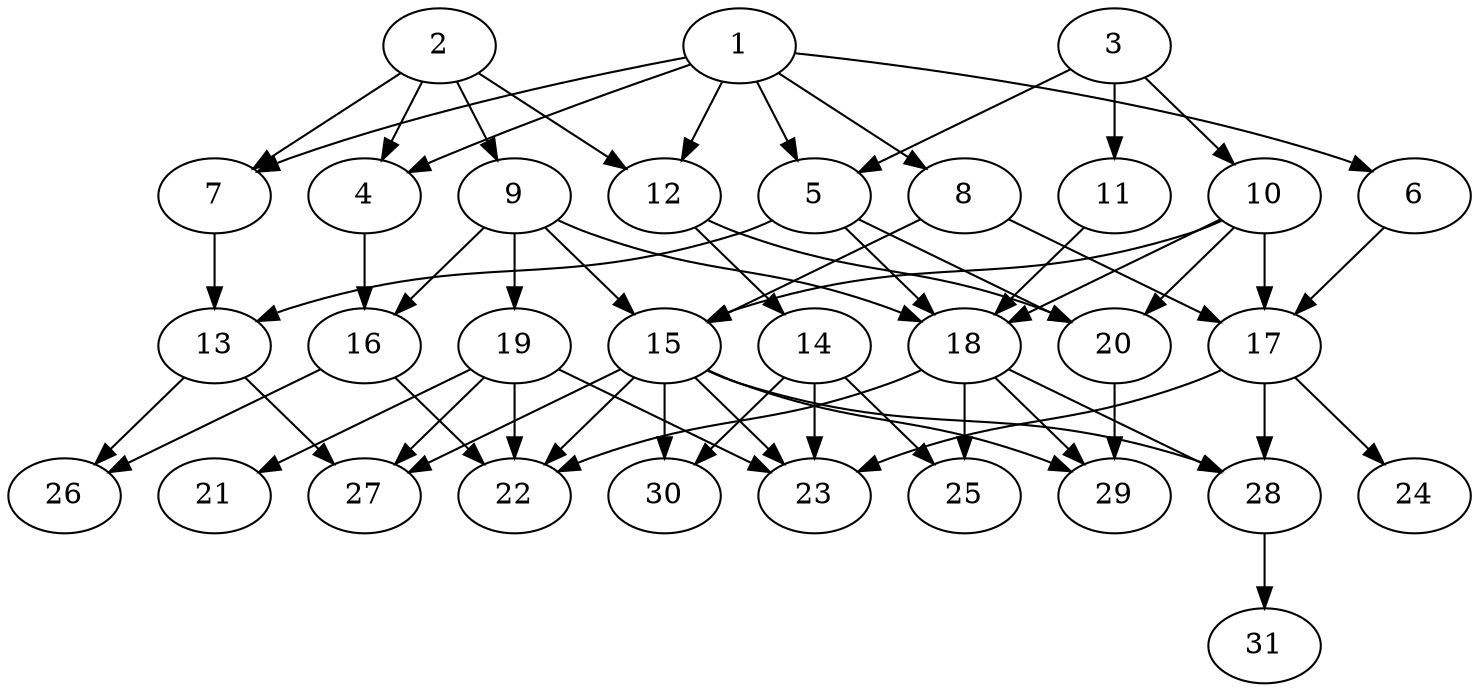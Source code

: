 // DAG (tier=2-normal, mode=compute, n=31, ccr=0.391, fat=0.567, density=0.401, regular=0.406, jump=0.170, mindata=524288, maxdata=8388608)
// DAG automatically generated by daggen at Sun Aug 24 16:33:33 2025
// /home/ermia/Project/Environments/daggen/bin/daggen --dot --ccr 0.391 --fat 0.567 --regular 0.406 --density 0.401 --jump 0.170 --mindata 524288 --maxdata 8388608 -n 31 
digraph G {
  1 [size="254326735476364000", alpha="0.09", expect_size="127163367738182000"]
  1 -> 4 [size ="180058861862912"]
  1 -> 5 [size ="180058861862912"]
  1 -> 6 [size ="180058861862912"]
  1 -> 7 [size ="180058861862912"]
  1 -> 8 [size ="180058861862912"]
  1 -> 12 [size ="180058861862912"]
  2 [size="6842630941160597", alpha="0.14", expect_size="3421315470580298"]
  2 -> 4 [size ="113478438223872"]
  2 -> 7 [size ="113478438223872"]
  2 -> 9 [size ="113478438223872"]
  2 -> 12 [size ="113478438223872"]
  3 [size="44572731646388264", alpha="0.10", expect_size="22286365823194132"]
  3 -> 5 [size ="42845654220800"]
  3 -> 10 [size ="42845654220800"]
  3 -> 11 [size ="42845654220800"]
  4 [size="5403838035777777", alpha="0.01", expect_size="2701919017888888"]
  4 -> 16 [size ="164476980559872"]
  5 [size="389196081872764928", alpha="0.14", expect_size="194598040936382464"]
  5 -> 13 [size ="4264508260352"]
  5 -> 18 [size ="4264508260352"]
  5 -> 20 [size ="4264508260352"]
  6 [size="948119454273914496", alpha="0.13", expect_size="474059727136957248"]
  6 -> 17 [size ="479185508237312"]
  7 [size="381873422612824064000", alpha="0.13", expect_size="190936711306412032000"]
  7 -> 13 [size ="421084843212800"]
  8 [size="218957912128559775744", alpha="0.05", expect_size="109478956064279887872"]
  8 -> 15 [size ="290623290605568"]
  8 -> 17 [size ="290623290605568"]
  9 [size="1906919234437382144", alpha="0.10", expect_size="953459617218691072"]
  9 -> 15 [size ="12302069792768"]
  9 -> 16 [size ="12302069792768"]
  9 -> 18 [size ="12302069792768"]
  9 -> 19 [size ="12302069792768"]
  10 [size="1051350717450682368", alpha="0.06", expect_size="525675358725341184"]
  10 -> 15 [size ="8271578529792"]
  10 -> 17 [size ="8271578529792"]
  10 -> 18 [size ="8271578529792"]
  10 -> 20 [size ="8271578529792"]
  11 [size="434576988472661245952", alpha="0.08", expect_size="217288494236330622976"]
  11 -> 18 [size ="458987795382272"]
  12 [size="11262560958892998656", alpha="0.05", expect_size="5631280479446499328"]
  12 -> 14 [size ="40195869114368"]
  12 -> 20 [size ="40195869114368"]
  13 [size="11211203827610080", alpha="0.18", expect_size="5605601913805040"]
  13 -> 26 [size ="525257463037952"]
  13 -> 27 [size ="525257463037952"]
  14 [size="387442871276182848", alpha="0.14", expect_size="193721435638091424"]
  14 -> 23 [size ="431610063224832"]
  14 -> 25 [size ="431610063224832"]
  14 -> 30 [size ="431610063224832"]
  15 [size="1105310284891432", alpha="0.19", expect_size="552655142445716"]
  15 -> 22 [size ="46089830924288"]
  15 -> 23 [size ="46089830924288"]
  15 -> 27 [size ="46089830924288"]
  15 -> 28 [size ="46089830924288"]
  15 -> 29 [size ="46089830924288"]
  15 -> 30 [size ="46089830924288"]
  16 [size="15039841571421478", alpha="0.01", expect_size="7519920785710739"]
  16 -> 22 [size ="512065538097152"]
  16 -> 26 [size ="512065538097152"]
  17 [size="93412526832520003584", alpha="0.11", expect_size="46706263416260001792"]
  17 -> 23 [size ="164699924594688"]
  17 -> 24 [size ="164699924594688"]
  17 -> 28 [size ="164699924594688"]
  18 [size="325809903132400128", alpha="0.08", expect_size="162904951566200064"]
  18 -> 22 [size ="151091714981888"]
  18 -> 25 [size ="151091714981888"]
  18 -> 28 [size ="151091714981888"]
  18 -> 29 [size ="151091714981888"]
  19 [size="315319353289262592", alpha="0.14", expect_size="157659676644631296"]
  19 -> 21 [size ="161592448647168"]
  19 -> 22 [size ="161592448647168"]
  19 -> 23 [size ="161592448647168"]
  19 -> 27 [size ="161592448647168"]
  20 [size="2971284266896370", alpha="0.09", expect_size="1485642133448185"]
  20 -> 29 [size ="138070187835392"]
  21 [size="79324310984839921664", alpha="0.07", expect_size="39662155492419960832"]
  22 [size="2353571102799691776", alpha="0.07", expect_size="1176785551399845888"]
  23 [size="717396909398888", alpha="0.02", expect_size="358698454699444"]
  24 [size="592193318114399232", alpha="0.07", expect_size="296096659057199616"]
  25 [size="32736552785255858176", alpha="0.17", expect_size="16368276392627929088"]
  26 [size="252584974404979744", alpha="0.18", expect_size="126292487202489872"]
  27 [size="317553395520268288", alpha="0.17", expect_size="158776697760134144"]
  28 [size="1945192899971735", alpha="0.14", expect_size="972596449985867"]
  28 -> 31 [size ="46247268319232"]
  29 [size="6718569484650224", alpha="0.12", expect_size="3359284742325112"]
  30 [size="96334003762916352", alpha="0.12", expect_size="48167001881458176"]
  31 [size="4209986444687924", alpha="0.08", expect_size="2104993222343962"]
}